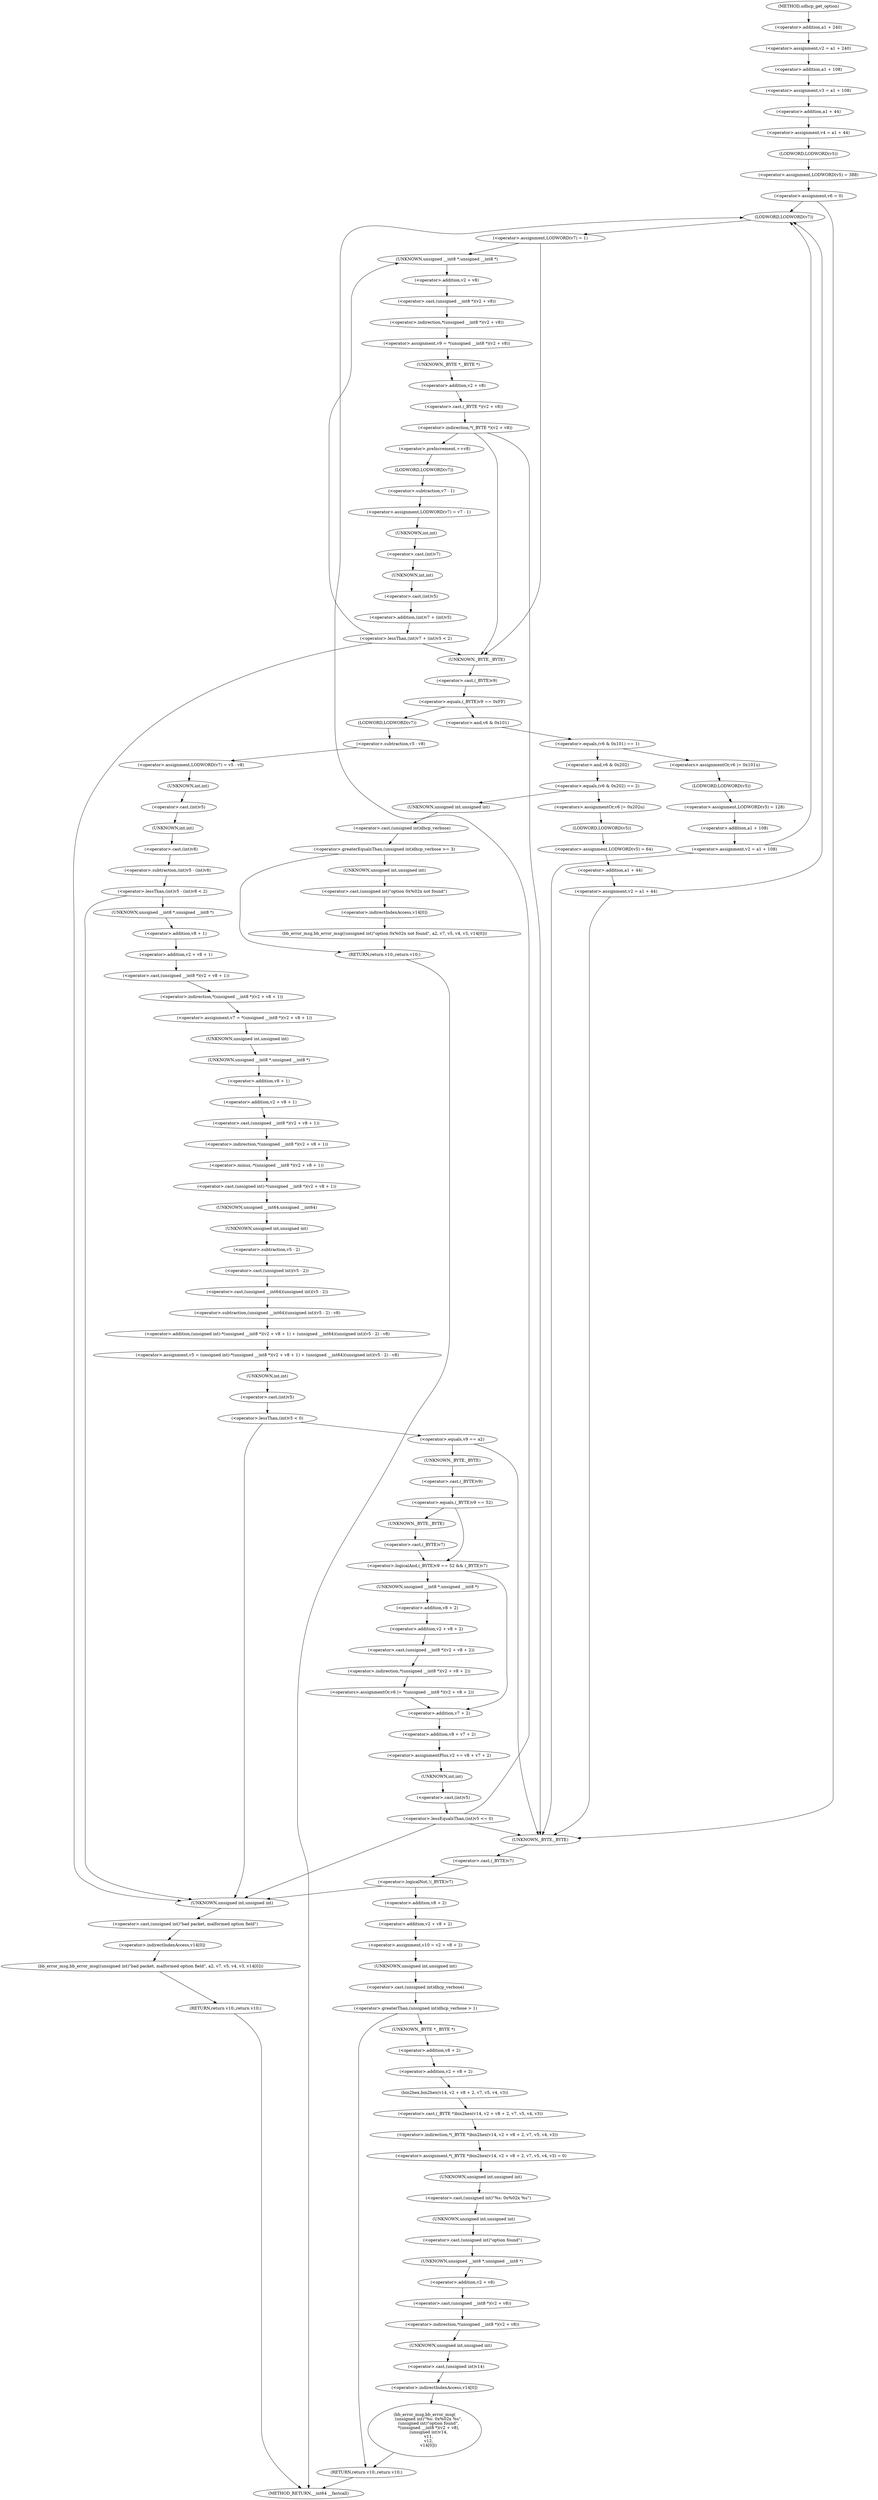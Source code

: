 digraph udhcp_get_option {  
"1000129" [label = "(<operator>.assignment,v2 = a1 + 240)" ]
"1000131" [label = "(<operator>.addition,a1 + 240)" ]
"1000134" [label = "(<operator>.assignment,v3 = a1 + 108)" ]
"1000136" [label = "(<operator>.addition,a1 + 108)" ]
"1000139" [label = "(<operator>.assignment,v4 = a1 + 44)" ]
"1000141" [label = "(<operator>.addition,a1 + 44)" ]
"1000144" [label = "(<operator>.assignment,LODWORD(v5) = 388)" ]
"1000145" [label = "(LODWORD,LODWORD(v5))" ]
"1000148" [label = "(<operator>.assignment,v6 = 0)" ]
"1000154" [label = "(<operator>.assignment,LODWORD(v7) = 1)" ]
"1000155" [label = "(LODWORD,LODWORD(v7))" ]
"1000162" [label = "(<operator>.assignment,v9 = *(unsigned __int8 *)(v2 + v8))" ]
"1000164" [label = "(<operator>.indirection,*(unsigned __int8 *)(v2 + v8))" ]
"1000165" [label = "(<operator>.cast,(unsigned __int8 *)(v2 + v8))" ]
"1000166" [label = "(UNKNOWN,unsigned __int8 *,unsigned __int8 *)" ]
"1000167" [label = "(<operator>.addition,v2 + v8)" ]
"1000171" [label = "(<operator>.indirection,*(_BYTE *)(v2 + v8))" ]
"1000172" [label = "(<operator>.cast,(_BYTE *)(v2 + v8))" ]
"1000173" [label = "(UNKNOWN,_BYTE *,_BYTE *)" ]
"1000174" [label = "(<operator>.addition,v2 + v8)" ]
"1000178" [label = "(<operator>.preIncrement,++v8)" ]
"1000180" [label = "(<operator>.assignment,LODWORD(v7) = v7 - 1)" ]
"1000181" [label = "(LODWORD,LODWORD(v7))" ]
"1000183" [label = "(<operator>.subtraction,v7 - 1)" ]
"1000187" [label = "(<operator>.lessThan,(int)v7 + (int)v5 < 2)" ]
"1000188" [label = "(<operator>.addition,(int)v7 + (int)v5)" ]
"1000189" [label = "(<operator>.cast,(int)v7)" ]
"1000190" [label = "(UNKNOWN,int,int)" ]
"1000192" [label = "(<operator>.cast,(int)v5)" ]
"1000193" [label = "(UNKNOWN,int,int)" ]
"1000198" [label = "(<operator>.equals,(_BYTE)v9 == 0xFF)" ]
"1000199" [label = "(<operator>.cast,(_BYTE)v9)" ]
"1000200" [label = "(UNKNOWN,_BYTE,_BYTE)" ]
"1000205" [label = "(<operator>.equals,(v6 & 0x101) == 1)" ]
"1000206" [label = "(<operator>.and,v6 & 0x101)" ]
"1000211" [label = "(<operators>.assignmentOr,v6 |= 0x101u)" ]
"1000214" [label = "(<operator>.assignment,LODWORD(v5) = 128)" ]
"1000215" [label = "(LODWORD,LODWORD(v5))" ]
"1000218" [label = "(<operator>.assignment,v2 = a1 + 108)" ]
"1000220" [label = "(<operator>.addition,a1 + 108)" ]
"1000225" [label = "(<operator>.equals,(v6 & 0x202) == 2)" ]
"1000226" [label = "(<operator>.and,v6 & 0x202)" ]
"1000231" [label = "(<operators>.assignmentOr,v6 |= 0x202u)" ]
"1000234" [label = "(<operator>.assignment,LODWORD(v5) = 64)" ]
"1000235" [label = "(LODWORD,LODWORD(v5))" ]
"1000238" [label = "(<operator>.assignment,v2 = a1 + 44)" ]
"1000240" [label = "(<operator>.addition,a1 + 44)" ]
"1000246" [label = "(<operator>.greaterEqualsThan,(unsigned int)dhcp_verbose >= 3)" ]
"1000247" [label = "(<operator>.cast,(unsigned int)dhcp_verbose)" ]
"1000248" [label = "(UNKNOWN,unsigned int,unsigned int)" ]
"1000251" [label = "(bb_error_msg,bb_error_msg((unsigned int)\"option 0x%02x not found\", a2, v7, v5, v4, v3, v14[0]))" ]
"1000252" [label = "(<operator>.cast,(unsigned int)\"option 0x%02x not found\")" ]
"1000253" [label = "(UNKNOWN,unsigned int,unsigned int)" ]
"1000260" [label = "(<operator>.indirectIndexAccess,v14[0])" ]
"1000263" [label = "(RETURN,return v10;,return v10;)" ]
"1000265" [label = "(<operator>.assignment,LODWORD(v7) = v5 - v8)" ]
"1000266" [label = "(LODWORD,LODWORD(v7))" ]
"1000268" [label = "(<operator>.subtraction,v5 - v8)" ]
"1000272" [label = "(<operator>.lessThan,(int)v5 - (int)v8 < 2)" ]
"1000273" [label = "(<operator>.subtraction,(int)v5 - (int)v8)" ]
"1000274" [label = "(<operator>.cast,(int)v5)" ]
"1000275" [label = "(UNKNOWN,int,int)" ]
"1000277" [label = "(<operator>.cast,(int)v8)" ]
"1000278" [label = "(UNKNOWN,int,int)" ]
"1000282" [label = "(<operator>.assignment,v7 = *(unsigned __int8 *)(v2 + v8 + 1))" ]
"1000284" [label = "(<operator>.indirection,*(unsigned __int8 *)(v2 + v8 + 1))" ]
"1000285" [label = "(<operator>.cast,(unsigned __int8 *)(v2 + v8 + 1))" ]
"1000286" [label = "(UNKNOWN,unsigned __int8 *,unsigned __int8 *)" ]
"1000287" [label = "(<operator>.addition,v2 + v8 + 1)" ]
"1000289" [label = "(<operator>.addition,v8 + 1)" ]
"1000292" [label = "(<operator>.assignment,v5 = (unsigned int)-*(unsigned __int8 *)(v2 + v8 + 1) + (unsigned __int64)(unsigned int)(v5 - 2) - v8)" ]
"1000294" [label = "(<operator>.addition,(unsigned int)-*(unsigned __int8 *)(v2 + v8 + 1) + (unsigned __int64)(unsigned int)(v5 - 2) - v8)" ]
"1000295" [label = "(<operator>.cast,(unsigned int)-*(unsigned __int8 *)(v2 + v8 + 1))" ]
"1000296" [label = "(UNKNOWN,unsigned int,unsigned int)" ]
"1000297" [label = "(<operator>.minus,-*(unsigned __int8 *)(v2 + v8 + 1))" ]
"1000298" [label = "(<operator>.indirection,*(unsigned __int8 *)(v2 + v8 + 1))" ]
"1000299" [label = "(<operator>.cast,(unsigned __int8 *)(v2 + v8 + 1))" ]
"1000300" [label = "(UNKNOWN,unsigned __int8 *,unsigned __int8 *)" ]
"1000301" [label = "(<operator>.addition,v2 + v8 + 1)" ]
"1000303" [label = "(<operator>.addition,v8 + 1)" ]
"1000306" [label = "(<operator>.subtraction,(unsigned __int64)(unsigned int)(v5 - 2) - v8)" ]
"1000307" [label = "(<operator>.cast,(unsigned __int64)(unsigned int)(v5 - 2))" ]
"1000308" [label = "(UNKNOWN,unsigned __int64,unsigned __int64)" ]
"1000309" [label = "(<operator>.cast,(unsigned int)(v5 - 2))" ]
"1000310" [label = "(UNKNOWN,unsigned int,unsigned int)" ]
"1000311" [label = "(<operator>.subtraction,v5 - 2)" ]
"1000316" [label = "(<operator>.lessThan,(int)v5 < 0)" ]
"1000317" [label = "(<operator>.cast,(int)v5)" ]
"1000318" [label = "(UNKNOWN,int,int)" ]
"1000323" [label = "(<operator>.equals,v9 == a2)" ]
"1000328" [label = "(<operator>.logicalAnd,(_BYTE)v9 == 52 && (_BYTE)v7)" ]
"1000329" [label = "(<operator>.equals,(_BYTE)v9 == 52)" ]
"1000330" [label = "(<operator>.cast,(_BYTE)v9)" ]
"1000331" [label = "(UNKNOWN,_BYTE,_BYTE)" ]
"1000334" [label = "(<operator>.cast,(_BYTE)v7)" ]
"1000335" [label = "(UNKNOWN,_BYTE,_BYTE)" ]
"1000337" [label = "(<operators>.assignmentOr,v6 |= *(unsigned __int8 *)(v2 + v8 + 2))" ]
"1000339" [label = "(<operator>.indirection,*(unsigned __int8 *)(v2 + v8 + 2))" ]
"1000340" [label = "(<operator>.cast,(unsigned __int8 *)(v2 + v8 + 2))" ]
"1000341" [label = "(UNKNOWN,unsigned __int8 *,unsigned __int8 *)" ]
"1000342" [label = "(<operator>.addition,v2 + v8 + 2)" ]
"1000344" [label = "(<operator>.addition,v8 + 2)" ]
"1000347" [label = "(<operator>.assignmentPlus,v2 += v8 + v7 + 2)" ]
"1000349" [label = "(<operator>.addition,v8 + v7 + 2)" ]
"1000351" [label = "(<operator>.addition,v7 + 2)" ]
"1000355" [label = "(<operator>.lessEqualsThan,(int)v5 <= 0)" ]
"1000356" [label = "(<operator>.cast,(int)v5)" ]
"1000357" [label = "(UNKNOWN,int,int)" ]
"1000362" [label = "(<operator>.logicalNot,!(_BYTE)v7)" ]
"1000363" [label = "(<operator>.cast,(_BYTE)v7)" ]
"1000364" [label = "(UNKNOWN,_BYTE,_BYTE)" ]
"1000369" [label = "(bb_error_msg,bb_error_msg((unsigned int)\"bad packet, malformed option field\", a2, v7, v5, v4, v3, v14[0]))" ]
"1000370" [label = "(<operator>.cast,(unsigned int)\"bad packet, malformed option field\")" ]
"1000371" [label = "(UNKNOWN,unsigned int,unsigned int)" ]
"1000378" [label = "(<operator>.indirectIndexAccess,v14[0])" ]
"1000381" [label = "(RETURN,return v10;,return v10;)" ]
"1000383" [label = "(<operator>.assignment,v10 = v2 + v8 + 2)" ]
"1000385" [label = "(<operator>.addition,v2 + v8 + 2)" ]
"1000387" [label = "(<operator>.addition,v8 + 2)" ]
"1000391" [label = "(<operator>.greaterThan,(unsigned int)dhcp_verbose > 1)" ]
"1000392" [label = "(<operator>.cast,(unsigned int)dhcp_verbose)" ]
"1000393" [label = "(UNKNOWN,unsigned int,unsigned int)" ]
"1000397" [label = "(<operator>.assignment,*(_BYTE *)bin2hex(v14, v2 + v8 + 2, v7, v5, v4, v3) = 0)" ]
"1000398" [label = "(<operator>.indirection,*(_BYTE *)bin2hex(v14, v2 + v8 + 2, v7, v5, v4, v3))" ]
"1000399" [label = "(<operator>.cast,(_BYTE *)bin2hex(v14, v2 + v8 + 2, v7, v5, v4, v3))" ]
"1000400" [label = "(UNKNOWN,_BYTE *,_BYTE *)" ]
"1000401" [label = "(bin2hex,bin2hex(v14, v2 + v8 + 2, v7, v5, v4, v3))" ]
"1000403" [label = "(<operator>.addition,v2 + v8 + 2)" ]
"1000405" [label = "(<operator>.addition,v8 + 2)" ]
"1000413" [label = "(bb_error_msg,bb_error_msg(\n      (unsigned int)\"%s: 0x%02x %s\",\n      (unsigned int)\"option found\",\n      *(unsigned __int8 *)(v2 + v8),\n      (unsigned int)v14,\n      v11,\n      v12,\n      v14[0]))" ]
"1000414" [label = "(<operator>.cast,(unsigned int)\"%s: 0x%02x %s\")" ]
"1000415" [label = "(UNKNOWN,unsigned int,unsigned int)" ]
"1000417" [label = "(<operator>.cast,(unsigned int)\"option found\")" ]
"1000418" [label = "(UNKNOWN,unsigned int,unsigned int)" ]
"1000420" [label = "(<operator>.indirection,*(unsigned __int8 *)(v2 + v8))" ]
"1000421" [label = "(<operator>.cast,(unsigned __int8 *)(v2 + v8))" ]
"1000422" [label = "(UNKNOWN,unsigned __int8 *,unsigned __int8 *)" ]
"1000423" [label = "(<operator>.addition,v2 + v8)" ]
"1000426" [label = "(<operator>.cast,(unsigned int)v14)" ]
"1000427" [label = "(UNKNOWN,unsigned int,unsigned int)" ]
"1000431" [label = "(<operator>.indirectIndexAccess,v14[0])" ]
"1000434" [label = "(RETURN,return v10;,return v10;)" ]
"1000113" [label = "(METHOD,udhcp_get_option)" ]
"1000436" [label = "(METHOD_RETURN,__int64 __fastcall)" ]
  "1000129" -> "1000136" 
  "1000131" -> "1000129" 
  "1000134" -> "1000141" 
  "1000136" -> "1000134" 
  "1000139" -> "1000145" 
  "1000141" -> "1000139" 
  "1000144" -> "1000148" 
  "1000145" -> "1000144" 
  "1000148" -> "1000364" 
  "1000148" -> "1000155" 
  "1000154" -> "1000200" 
  "1000154" -> "1000166" 
  "1000155" -> "1000154" 
  "1000162" -> "1000173" 
  "1000164" -> "1000162" 
  "1000165" -> "1000164" 
  "1000166" -> "1000167" 
  "1000167" -> "1000165" 
  "1000171" -> "1000200" 
  "1000171" -> "1000364" 
  "1000171" -> "1000178" 
  "1000172" -> "1000171" 
  "1000173" -> "1000174" 
  "1000174" -> "1000172" 
  "1000178" -> "1000181" 
  "1000180" -> "1000190" 
  "1000181" -> "1000183" 
  "1000183" -> "1000180" 
  "1000187" -> "1000200" 
  "1000187" -> "1000166" 
  "1000187" -> "1000371" 
  "1000188" -> "1000187" 
  "1000189" -> "1000193" 
  "1000190" -> "1000189" 
  "1000192" -> "1000188" 
  "1000193" -> "1000192" 
  "1000198" -> "1000206" 
  "1000198" -> "1000266" 
  "1000199" -> "1000198" 
  "1000200" -> "1000199" 
  "1000205" -> "1000211" 
  "1000205" -> "1000226" 
  "1000206" -> "1000205" 
  "1000211" -> "1000215" 
  "1000214" -> "1000220" 
  "1000215" -> "1000214" 
  "1000218" -> "1000364" 
  "1000218" -> "1000155" 
  "1000220" -> "1000218" 
  "1000225" -> "1000231" 
  "1000225" -> "1000248" 
  "1000226" -> "1000225" 
  "1000231" -> "1000235" 
  "1000234" -> "1000240" 
  "1000235" -> "1000234" 
  "1000238" -> "1000364" 
  "1000238" -> "1000155" 
  "1000240" -> "1000238" 
  "1000246" -> "1000253" 
  "1000246" -> "1000263" 
  "1000247" -> "1000246" 
  "1000248" -> "1000247" 
  "1000251" -> "1000263" 
  "1000252" -> "1000260" 
  "1000253" -> "1000252" 
  "1000260" -> "1000251" 
  "1000263" -> "1000436" 
  "1000265" -> "1000275" 
  "1000266" -> "1000268" 
  "1000268" -> "1000265" 
  "1000272" -> "1000371" 
  "1000272" -> "1000286" 
  "1000273" -> "1000272" 
  "1000274" -> "1000278" 
  "1000275" -> "1000274" 
  "1000277" -> "1000273" 
  "1000278" -> "1000277" 
  "1000282" -> "1000296" 
  "1000284" -> "1000282" 
  "1000285" -> "1000284" 
  "1000286" -> "1000289" 
  "1000287" -> "1000285" 
  "1000289" -> "1000287" 
  "1000292" -> "1000318" 
  "1000294" -> "1000292" 
  "1000295" -> "1000308" 
  "1000296" -> "1000300" 
  "1000297" -> "1000295" 
  "1000298" -> "1000297" 
  "1000299" -> "1000298" 
  "1000300" -> "1000303" 
  "1000301" -> "1000299" 
  "1000303" -> "1000301" 
  "1000306" -> "1000294" 
  "1000307" -> "1000306" 
  "1000308" -> "1000310" 
  "1000309" -> "1000307" 
  "1000310" -> "1000311" 
  "1000311" -> "1000309" 
  "1000316" -> "1000371" 
  "1000316" -> "1000323" 
  "1000317" -> "1000316" 
  "1000318" -> "1000317" 
  "1000323" -> "1000331" 
  "1000323" -> "1000364" 
  "1000328" -> "1000341" 
  "1000328" -> "1000351" 
  "1000329" -> "1000335" 
  "1000329" -> "1000328" 
  "1000330" -> "1000329" 
  "1000331" -> "1000330" 
  "1000334" -> "1000328" 
  "1000335" -> "1000334" 
  "1000337" -> "1000351" 
  "1000339" -> "1000337" 
  "1000340" -> "1000339" 
  "1000341" -> "1000344" 
  "1000342" -> "1000340" 
  "1000344" -> "1000342" 
  "1000347" -> "1000357" 
  "1000349" -> "1000347" 
  "1000351" -> "1000349" 
  "1000355" -> "1000364" 
  "1000355" -> "1000155" 
  "1000355" -> "1000371" 
  "1000356" -> "1000355" 
  "1000357" -> "1000356" 
  "1000362" -> "1000371" 
  "1000362" -> "1000387" 
  "1000363" -> "1000362" 
  "1000364" -> "1000363" 
  "1000369" -> "1000381" 
  "1000370" -> "1000378" 
  "1000371" -> "1000370" 
  "1000378" -> "1000369" 
  "1000381" -> "1000436" 
  "1000383" -> "1000393" 
  "1000385" -> "1000383" 
  "1000387" -> "1000385" 
  "1000391" -> "1000400" 
  "1000391" -> "1000434" 
  "1000392" -> "1000391" 
  "1000393" -> "1000392" 
  "1000397" -> "1000415" 
  "1000398" -> "1000397" 
  "1000399" -> "1000398" 
  "1000400" -> "1000405" 
  "1000401" -> "1000399" 
  "1000403" -> "1000401" 
  "1000405" -> "1000403" 
  "1000413" -> "1000434" 
  "1000414" -> "1000418" 
  "1000415" -> "1000414" 
  "1000417" -> "1000422" 
  "1000418" -> "1000417" 
  "1000420" -> "1000427" 
  "1000421" -> "1000420" 
  "1000422" -> "1000423" 
  "1000423" -> "1000421" 
  "1000426" -> "1000431" 
  "1000427" -> "1000426" 
  "1000431" -> "1000413" 
  "1000434" -> "1000436" 
  "1000113" -> "1000131" 
}
